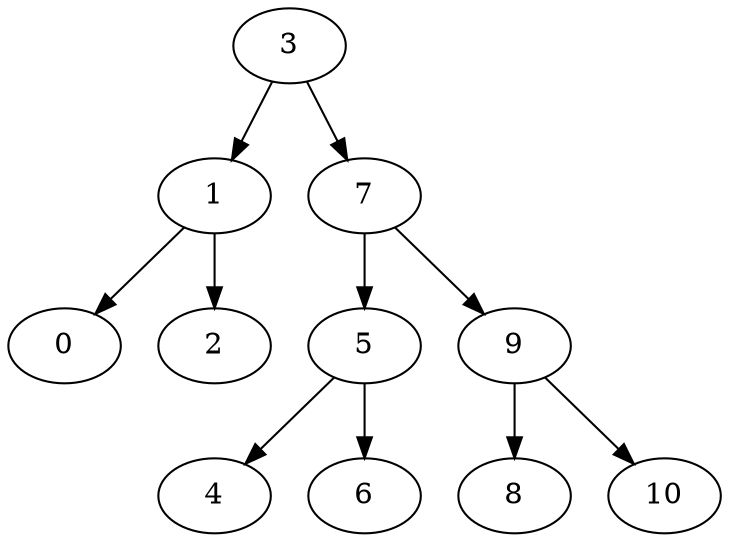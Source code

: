 digraph SearchTree {
// 11个数字输入
    3->1;
    1->0;
    1->2;
    3->7;
    7->5;
    5->4;
    5->6;
    7->9;
    9->8;
    9->10;

//删除 0 2 节点
    // 5->3;
    // 3->1;
    // 3->4;
    // 5->7;
    // 7->6;
    // 7->9;
    // 9->8;
    // 9->10;
}